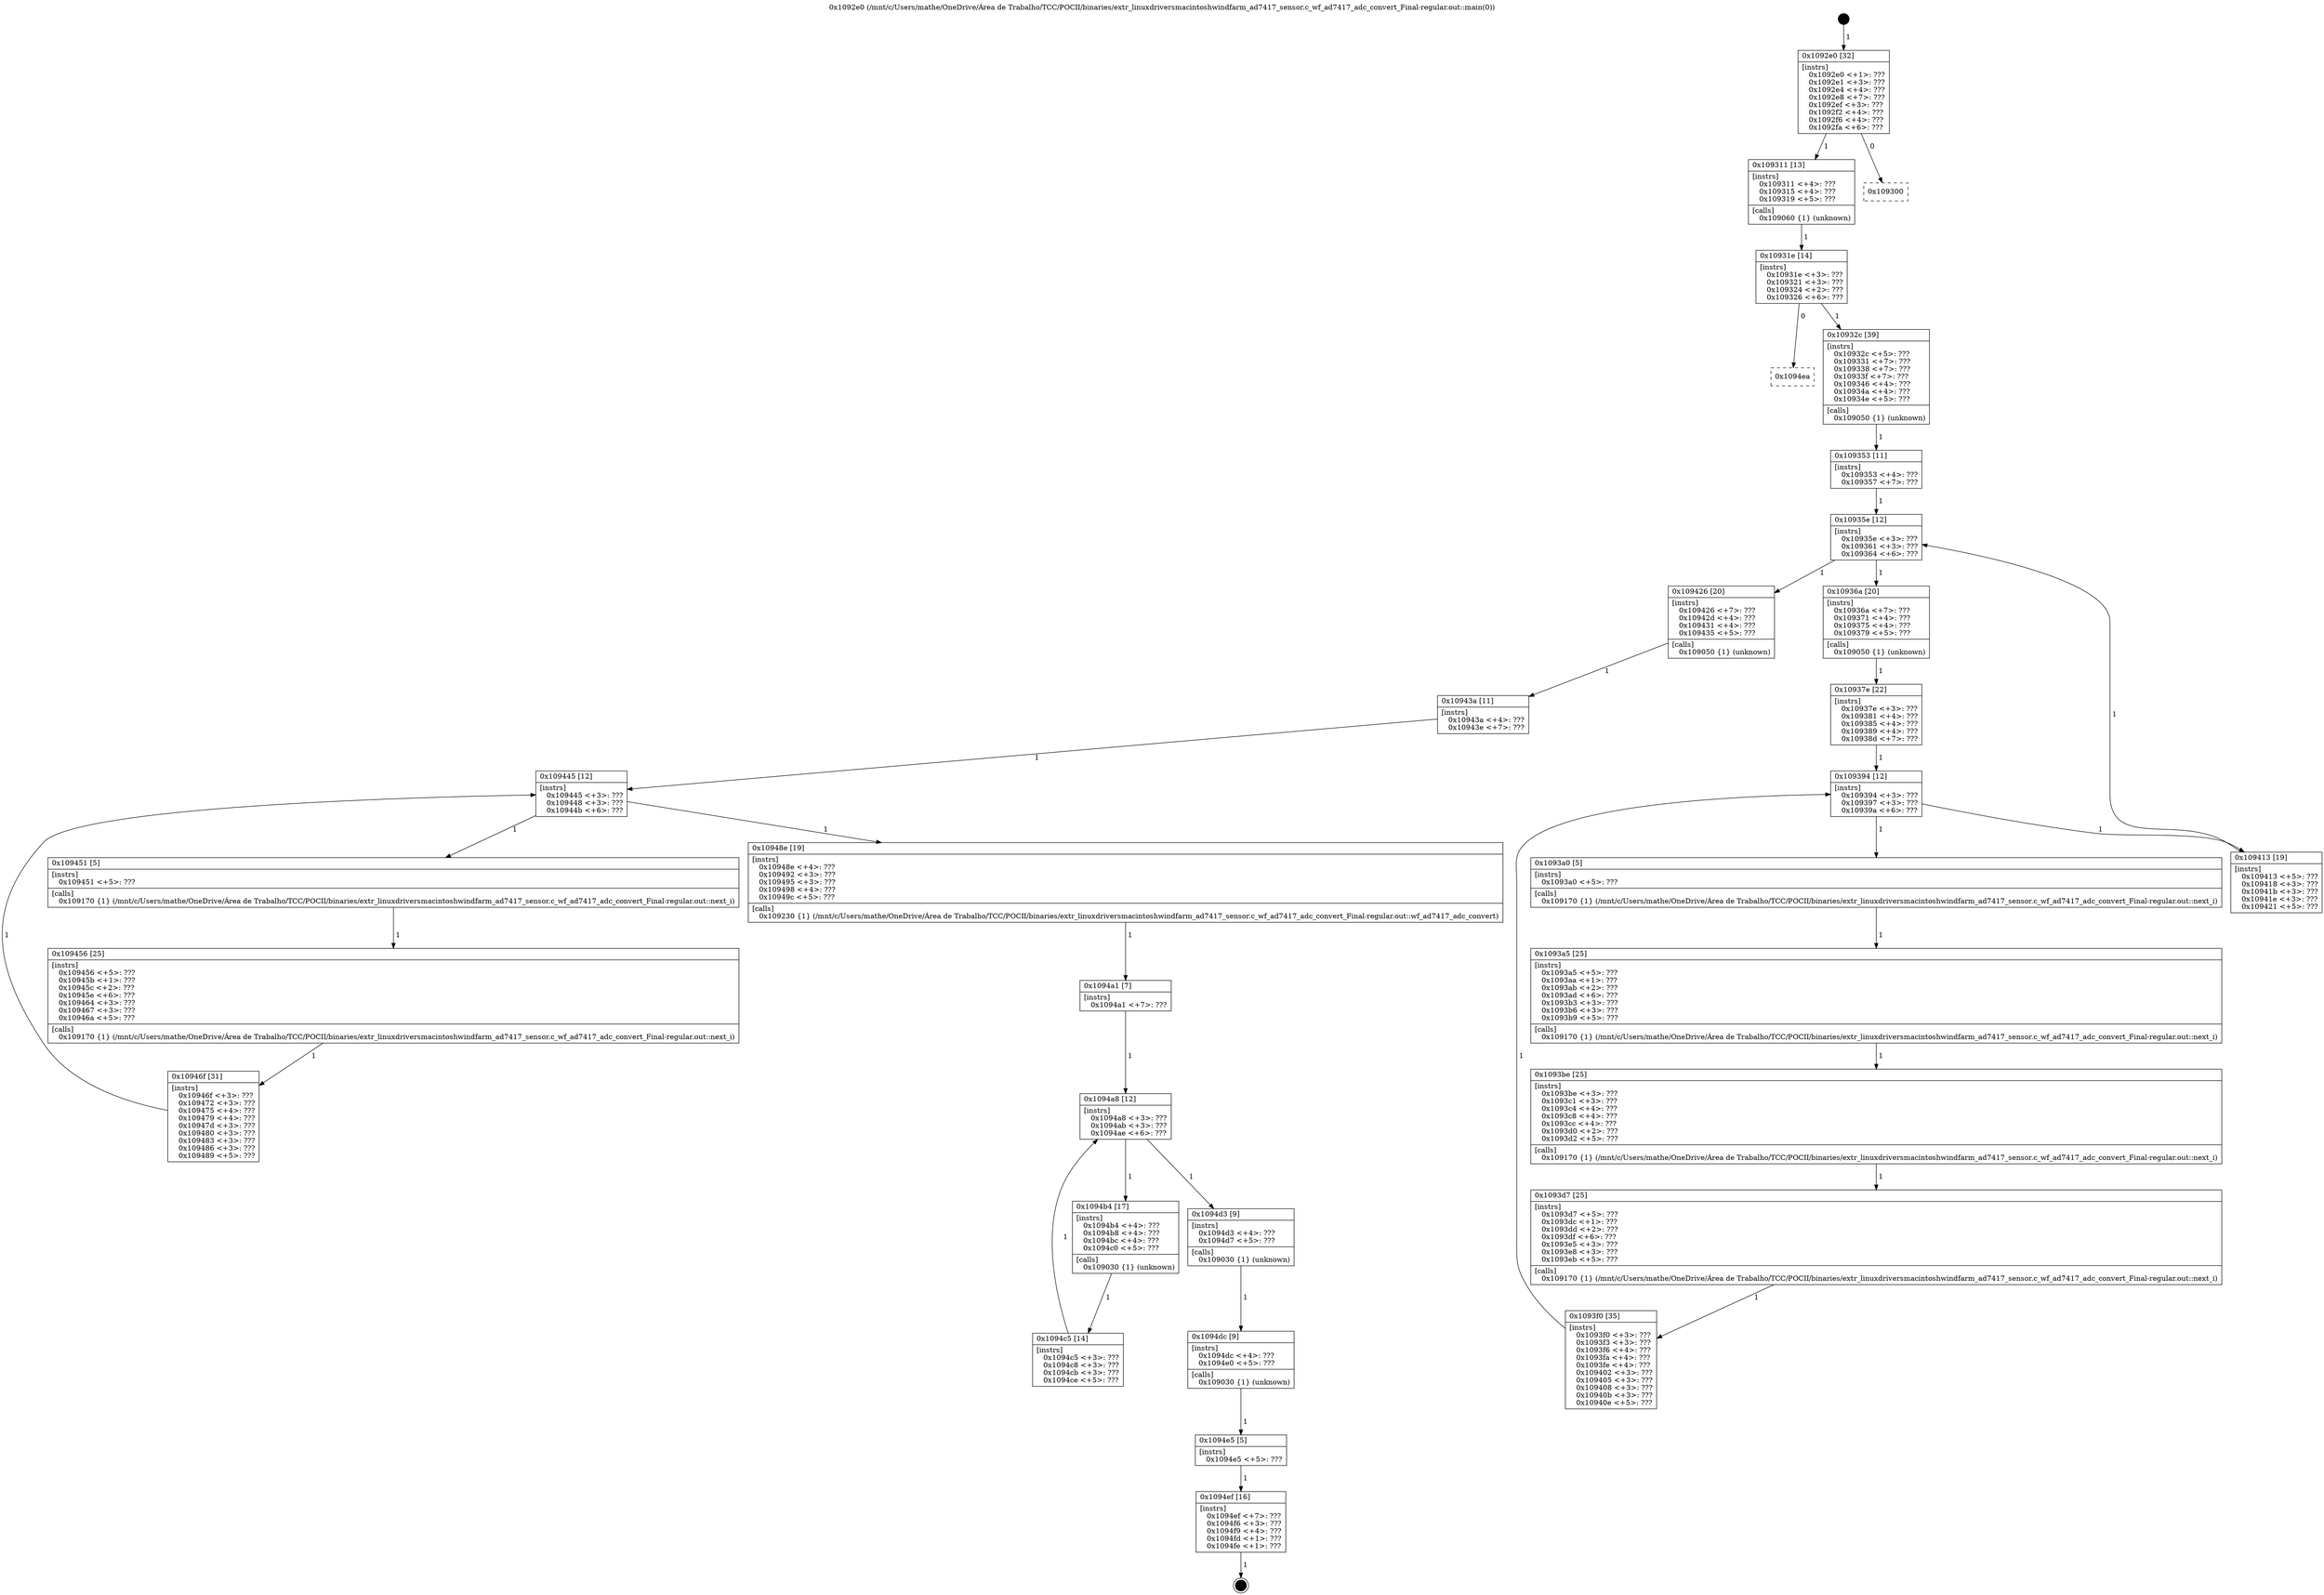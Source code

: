 digraph "0x1092e0" {
  label = "0x1092e0 (/mnt/c/Users/mathe/OneDrive/Área de Trabalho/TCC/POCII/binaries/extr_linuxdriversmacintoshwindfarm_ad7417_sensor.c_wf_ad7417_adc_convert_Final-regular.out::main(0))"
  labelloc = "t"
  node[shape=record]

  Entry [label="",width=0.3,height=0.3,shape=circle,fillcolor=black,style=filled]
  "0x1092e0" [label="{
     0x1092e0 [32]\l
     | [instrs]\l
     &nbsp;&nbsp;0x1092e0 \<+1\>: ???\l
     &nbsp;&nbsp;0x1092e1 \<+3\>: ???\l
     &nbsp;&nbsp;0x1092e4 \<+4\>: ???\l
     &nbsp;&nbsp;0x1092e8 \<+7\>: ???\l
     &nbsp;&nbsp;0x1092ef \<+3\>: ???\l
     &nbsp;&nbsp;0x1092f2 \<+4\>: ???\l
     &nbsp;&nbsp;0x1092f6 \<+4\>: ???\l
     &nbsp;&nbsp;0x1092fa \<+6\>: ???\l
  }"]
  "0x109311" [label="{
     0x109311 [13]\l
     | [instrs]\l
     &nbsp;&nbsp;0x109311 \<+4\>: ???\l
     &nbsp;&nbsp;0x109315 \<+4\>: ???\l
     &nbsp;&nbsp;0x109319 \<+5\>: ???\l
     | [calls]\l
     &nbsp;&nbsp;0x109060 \{1\} (unknown)\l
  }"]
  "0x109300" [label="{
     0x109300\l
  }", style=dashed]
  "0x10931e" [label="{
     0x10931e [14]\l
     | [instrs]\l
     &nbsp;&nbsp;0x10931e \<+3\>: ???\l
     &nbsp;&nbsp;0x109321 \<+3\>: ???\l
     &nbsp;&nbsp;0x109324 \<+2\>: ???\l
     &nbsp;&nbsp;0x109326 \<+6\>: ???\l
  }"]
  "0x1094ea" [label="{
     0x1094ea\l
  }", style=dashed]
  "0x10932c" [label="{
     0x10932c [39]\l
     | [instrs]\l
     &nbsp;&nbsp;0x10932c \<+5\>: ???\l
     &nbsp;&nbsp;0x109331 \<+7\>: ???\l
     &nbsp;&nbsp;0x109338 \<+7\>: ???\l
     &nbsp;&nbsp;0x10933f \<+7\>: ???\l
     &nbsp;&nbsp;0x109346 \<+4\>: ???\l
     &nbsp;&nbsp;0x10934a \<+4\>: ???\l
     &nbsp;&nbsp;0x10934e \<+5\>: ???\l
     | [calls]\l
     &nbsp;&nbsp;0x109050 \{1\} (unknown)\l
  }"]
  Exit [label="",width=0.3,height=0.3,shape=circle,fillcolor=black,style=filled,peripheries=2]
  "0x10935e" [label="{
     0x10935e [12]\l
     | [instrs]\l
     &nbsp;&nbsp;0x10935e \<+3\>: ???\l
     &nbsp;&nbsp;0x109361 \<+3\>: ???\l
     &nbsp;&nbsp;0x109364 \<+6\>: ???\l
  }"]
  "0x109426" [label="{
     0x109426 [20]\l
     | [instrs]\l
     &nbsp;&nbsp;0x109426 \<+7\>: ???\l
     &nbsp;&nbsp;0x10942d \<+4\>: ???\l
     &nbsp;&nbsp;0x109431 \<+4\>: ???\l
     &nbsp;&nbsp;0x109435 \<+5\>: ???\l
     | [calls]\l
     &nbsp;&nbsp;0x109050 \{1\} (unknown)\l
  }"]
  "0x10936a" [label="{
     0x10936a [20]\l
     | [instrs]\l
     &nbsp;&nbsp;0x10936a \<+7\>: ???\l
     &nbsp;&nbsp;0x109371 \<+4\>: ???\l
     &nbsp;&nbsp;0x109375 \<+4\>: ???\l
     &nbsp;&nbsp;0x109379 \<+5\>: ???\l
     | [calls]\l
     &nbsp;&nbsp;0x109050 \{1\} (unknown)\l
  }"]
  "0x109394" [label="{
     0x109394 [12]\l
     | [instrs]\l
     &nbsp;&nbsp;0x109394 \<+3\>: ???\l
     &nbsp;&nbsp;0x109397 \<+3\>: ???\l
     &nbsp;&nbsp;0x10939a \<+6\>: ???\l
  }"]
  "0x109413" [label="{
     0x109413 [19]\l
     | [instrs]\l
     &nbsp;&nbsp;0x109413 \<+5\>: ???\l
     &nbsp;&nbsp;0x109418 \<+3\>: ???\l
     &nbsp;&nbsp;0x10941b \<+3\>: ???\l
     &nbsp;&nbsp;0x10941e \<+3\>: ???\l
     &nbsp;&nbsp;0x109421 \<+5\>: ???\l
  }"]
  "0x1093a0" [label="{
     0x1093a0 [5]\l
     | [instrs]\l
     &nbsp;&nbsp;0x1093a0 \<+5\>: ???\l
     | [calls]\l
     &nbsp;&nbsp;0x109170 \{1\} (/mnt/c/Users/mathe/OneDrive/Área de Trabalho/TCC/POCII/binaries/extr_linuxdriversmacintoshwindfarm_ad7417_sensor.c_wf_ad7417_adc_convert_Final-regular.out::next_i)\l
  }"]
  "0x1093a5" [label="{
     0x1093a5 [25]\l
     | [instrs]\l
     &nbsp;&nbsp;0x1093a5 \<+5\>: ???\l
     &nbsp;&nbsp;0x1093aa \<+1\>: ???\l
     &nbsp;&nbsp;0x1093ab \<+2\>: ???\l
     &nbsp;&nbsp;0x1093ad \<+6\>: ???\l
     &nbsp;&nbsp;0x1093b3 \<+3\>: ???\l
     &nbsp;&nbsp;0x1093b6 \<+3\>: ???\l
     &nbsp;&nbsp;0x1093b9 \<+5\>: ???\l
     | [calls]\l
     &nbsp;&nbsp;0x109170 \{1\} (/mnt/c/Users/mathe/OneDrive/Área de Trabalho/TCC/POCII/binaries/extr_linuxdriversmacintoshwindfarm_ad7417_sensor.c_wf_ad7417_adc_convert_Final-regular.out::next_i)\l
  }"]
  "0x1093be" [label="{
     0x1093be [25]\l
     | [instrs]\l
     &nbsp;&nbsp;0x1093be \<+3\>: ???\l
     &nbsp;&nbsp;0x1093c1 \<+3\>: ???\l
     &nbsp;&nbsp;0x1093c4 \<+4\>: ???\l
     &nbsp;&nbsp;0x1093c8 \<+4\>: ???\l
     &nbsp;&nbsp;0x1093cc \<+4\>: ???\l
     &nbsp;&nbsp;0x1093d0 \<+2\>: ???\l
     &nbsp;&nbsp;0x1093d2 \<+5\>: ???\l
     | [calls]\l
     &nbsp;&nbsp;0x109170 \{1\} (/mnt/c/Users/mathe/OneDrive/Área de Trabalho/TCC/POCII/binaries/extr_linuxdriversmacintoshwindfarm_ad7417_sensor.c_wf_ad7417_adc_convert_Final-regular.out::next_i)\l
  }"]
  "0x1093d7" [label="{
     0x1093d7 [25]\l
     | [instrs]\l
     &nbsp;&nbsp;0x1093d7 \<+5\>: ???\l
     &nbsp;&nbsp;0x1093dc \<+1\>: ???\l
     &nbsp;&nbsp;0x1093dd \<+2\>: ???\l
     &nbsp;&nbsp;0x1093df \<+6\>: ???\l
     &nbsp;&nbsp;0x1093e5 \<+3\>: ???\l
     &nbsp;&nbsp;0x1093e8 \<+3\>: ???\l
     &nbsp;&nbsp;0x1093eb \<+5\>: ???\l
     | [calls]\l
     &nbsp;&nbsp;0x109170 \{1\} (/mnt/c/Users/mathe/OneDrive/Área de Trabalho/TCC/POCII/binaries/extr_linuxdriversmacintoshwindfarm_ad7417_sensor.c_wf_ad7417_adc_convert_Final-regular.out::next_i)\l
  }"]
  "0x1093f0" [label="{
     0x1093f0 [35]\l
     | [instrs]\l
     &nbsp;&nbsp;0x1093f0 \<+3\>: ???\l
     &nbsp;&nbsp;0x1093f3 \<+3\>: ???\l
     &nbsp;&nbsp;0x1093f6 \<+4\>: ???\l
     &nbsp;&nbsp;0x1093fa \<+4\>: ???\l
     &nbsp;&nbsp;0x1093fe \<+4\>: ???\l
     &nbsp;&nbsp;0x109402 \<+3\>: ???\l
     &nbsp;&nbsp;0x109405 \<+3\>: ???\l
     &nbsp;&nbsp;0x109408 \<+3\>: ???\l
     &nbsp;&nbsp;0x10940b \<+3\>: ???\l
     &nbsp;&nbsp;0x10940e \<+5\>: ???\l
  }"]
  "0x10937e" [label="{
     0x10937e [22]\l
     | [instrs]\l
     &nbsp;&nbsp;0x10937e \<+3\>: ???\l
     &nbsp;&nbsp;0x109381 \<+4\>: ???\l
     &nbsp;&nbsp;0x109385 \<+4\>: ???\l
     &nbsp;&nbsp;0x109389 \<+4\>: ???\l
     &nbsp;&nbsp;0x10938d \<+7\>: ???\l
  }"]
  "0x1094ef" [label="{
     0x1094ef [16]\l
     | [instrs]\l
     &nbsp;&nbsp;0x1094ef \<+7\>: ???\l
     &nbsp;&nbsp;0x1094f6 \<+3\>: ???\l
     &nbsp;&nbsp;0x1094f9 \<+4\>: ???\l
     &nbsp;&nbsp;0x1094fd \<+1\>: ???\l
     &nbsp;&nbsp;0x1094fe \<+1\>: ???\l
  }"]
  "0x109353" [label="{
     0x109353 [11]\l
     | [instrs]\l
     &nbsp;&nbsp;0x109353 \<+4\>: ???\l
     &nbsp;&nbsp;0x109357 \<+7\>: ???\l
  }"]
  "0x109445" [label="{
     0x109445 [12]\l
     | [instrs]\l
     &nbsp;&nbsp;0x109445 \<+3\>: ???\l
     &nbsp;&nbsp;0x109448 \<+3\>: ???\l
     &nbsp;&nbsp;0x10944b \<+6\>: ???\l
  }"]
  "0x10948e" [label="{
     0x10948e [19]\l
     | [instrs]\l
     &nbsp;&nbsp;0x10948e \<+4\>: ???\l
     &nbsp;&nbsp;0x109492 \<+3\>: ???\l
     &nbsp;&nbsp;0x109495 \<+3\>: ???\l
     &nbsp;&nbsp;0x109498 \<+4\>: ???\l
     &nbsp;&nbsp;0x10949c \<+5\>: ???\l
     | [calls]\l
     &nbsp;&nbsp;0x109230 \{1\} (/mnt/c/Users/mathe/OneDrive/Área de Trabalho/TCC/POCII/binaries/extr_linuxdriversmacintoshwindfarm_ad7417_sensor.c_wf_ad7417_adc_convert_Final-regular.out::wf_ad7417_adc_convert)\l
  }"]
  "0x109451" [label="{
     0x109451 [5]\l
     | [instrs]\l
     &nbsp;&nbsp;0x109451 \<+5\>: ???\l
     | [calls]\l
     &nbsp;&nbsp;0x109170 \{1\} (/mnt/c/Users/mathe/OneDrive/Área de Trabalho/TCC/POCII/binaries/extr_linuxdriversmacintoshwindfarm_ad7417_sensor.c_wf_ad7417_adc_convert_Final-regular.out::next_i)\l
  }"]
  "0x109456" [label="{
     0x109456 [25]\l
     | [instrs]\l
     &nbsp;&nbsp;0x109456 \<+5\>: ???\l
     &nbsp;&nbsp;0x10945b \<+1\>: ???\l
     &nbsp;&nbsp;0x10945c \<+2\>: ???\l
     &nbsp;&nbsp;0x10945e \<+6\>: ???\l
     &nbsp;&nbsp;0x109464 \<+3\>: ???\l
     &nbsp;&nbsp;0x109467 \<+3\>: ???\l
     &nbsp;&nbsp;0x10946a \<+5\>: ???\l
     | [calls]\l
     &nbsp;&nbsp;0x109170 \{1\} (/mnt/c/Users/mathe/OneDrive/Área de Trabalho/TCC/POCII/binaries/extr_linuxdriversmacintoshwindfarm_ad7417_sensor.c_wf_ad7417_adc_convert_Final-regular.out::next_i)\l
  }"]
  "0x10946f" [label="{
     0x10946f [31]\l
     | [instrs]\l
     &nbsp;&nbsp;0x10946f \<+3\>: ???\l
     &nbsp;&nbsp;0x109472 \<+3\>: ???\l
     &nbsp;&nbsp;0x109475 \<+4\>: ???\l
     &nbsp;&nbsp;0x109479 \<+4\>: ???\l
     &nbsp;&nbsp;0x10947d \<+3\>: ???\l
     &nbsp;&nbsp;0x109480 \<+3\>: ???\l
     &nbsp;&nbsp;0x109483 \<+3\>: ???\l
     &nbsp;&nbsp;0x109486 \<+3\>: ???\l
     &nbsp;&nbsp;0x109489 \<+5\>: ???\l
  }"]
  "0x10943a" [label="{
     0x10943a [11]\l
     | [instrs]\l
     &nbsp;&nbsp;0x10943a \<+4\>: ???\l
     &nbsp;&nbsp;0x10943e \<+7\>: ???\l
  }"]
  "0x1094a8" [label="{
     0x1094a8 [12]\l
     | [instrs]\l
     &nbsp;&nbsp;0x1094a8 \<+3\>: ???\l
     &nbsp;&nbsp;0x1094ab \<+3\>: ???\l
     &nbsp;&nbsp;0x1094ae \<+6\>: ???\l
  }"]
  "0x1094d3" [label="{
     0x1094d3 [9]\l
     | [instrs]\l
     &nbsp;&nbsp;0x1094d3 \<+4\>: ???\l
     &nbsp;&nbsp;0x1094d7 \<+5\>: ???\l
     | [calls]\l
     &nbsp;&nbsp;0x109030 \{1\} (unknown)\l
  }"]
  "0x1094b4" [label="{
     0x1094b4 [17]\l
     | [instrs]\l
     &nbsp;&nbsp;0x1094b4 \<+4\>: ???\l
     &nbsp;&nbsp;0x1094b8 \<+4\>: ???\l
     &nbsp;&nbsp;0x1094bc \<+4\>: ???\l
     &nbsp;&nbsp;0x1094c0 \<+5\>: ???\l
     | [calls]\l
     &nbsp;&nbsp;0x109030 \{1\} (unknown)\l
  }"]
  "0x1094c5" [label="{
     0x1094c5 [14]\l
     | [instrs]\l
     &nbsp;&nbsp;0x1094c5 \<+3\>: ???\l
     &nbsp;&nbsp;0x1094c8 \<+3\>: ???\l
     &nbsp;&nbsp;0x1094cb \<+3\>: ???\l
     &nbsp;&nbsp;0x1094ce \<+5\>: ???\l
  }"]
  "0x1094a1" [label="{
     0x1094a1 [7]\l
     | [instrs]\l
     &nbsp;&nbsp;0x1094a1 \<+7\>: ???\l
  }"]
  "0x1094dc" [label="{
     0x1094dc [9]\l
     | [instrs]\l
     &nbsp;&nbsp;0x1094dc \<+4\>: ???\l
     &nbsp;&nbsp;0x1094e0 \<+5\>: ???\l
     | [calls]\l
     &nbsp;&nbsp;0x109030 \{1\} (unknown)\l
  }"]
  "0x1094e5" [label="{
     0x1094e5 [5]\l
     | [instrs]\l
     &nbsp;&nbsp;0x1094e5 \<+5\>: ???\l
  }"]
  Entry -> "0x1092e0" [label=" 1"]
  "0x1092e0" -> "0x109311" [label=" 1"]
  "0x1092e0" -> "0x109300" [label=" 0"]
  "0x109311" -> "0x10931e" [label=" 1"]
  "0x10931e" -> "0x1094ea" [label=" 0"]
  "0x10931e" -> "0x10932c" [label=" 1"]
  "0x1094ef" -> Exit [label=" 1"]
  "0x10932c" -> "0x109353" [label=" 1"]
  "0x10935e" -> "0x109426" [label=" 1"]
  "0x10935e" -> "0x10936a" [label=" 1"]
  "0x10936a" -> "0x10937e" [label=" 1"]
  "0x109394" -> "0x109413" [label=" 1"]
  "0x109394" -> "0x1093a0" [label=" 1"]
  "0x1093a0" -> "0x1093a5" [label=" 1"]
  "0x1093a5" -> "0x1093be" [label=" 1"]
  "0x1093be" -> "0x1093d7" [label=" 1"]
  "0x1093d7" -> "0x1093f0" [label=" 1"]
  "0x10937e" -> "0x109394" [label=" 1"]
  "0x1093f0" -> "0x109394" [label=" 1"]
  "0x1094e5" -> "0x1094ef" [label=" 1"]
  "0x109353" -> "0x10935e" [label=" 1"]
  "0x109413" -> "0x10935e" [label=" 1"]
  "0x109426" -> "0x10943a" [label=" 1"]
  "0x109445" -> "0x10948e" [label=" 1"]
  "0x109445" -> "0x109451" [label=" 1"]
  "0x109451" -> "0x109456" [label=" 1"]
  "0x109456" -> "0x10946f" [label=" 1"]
  "0x10943a" -> "0x109445" [label=" 1"]
  "0x10946f" -> "0x109445" [label=" 1"]
  "0x10948e" -> "0x1094a1" [label=" 1"]
  "0x1094a8" -> "0x1094d3" [label=" 1"]
  "0x1094a8" -> "0x1094b4" [label=" 1"]
  "0x1094b4" -> "0x1094c5" [label=" 1"]
  "0x1094a1" -> "0x1094a8" [label=" 1"]
  "0x1094c5" -> "0x1094a8" [label=" 1"]
  "0x1094d3" -> "0x1094dc" [label=" 1"]
  "0x1094dc" -> "0x1094e5" [label=" 1"]
}
